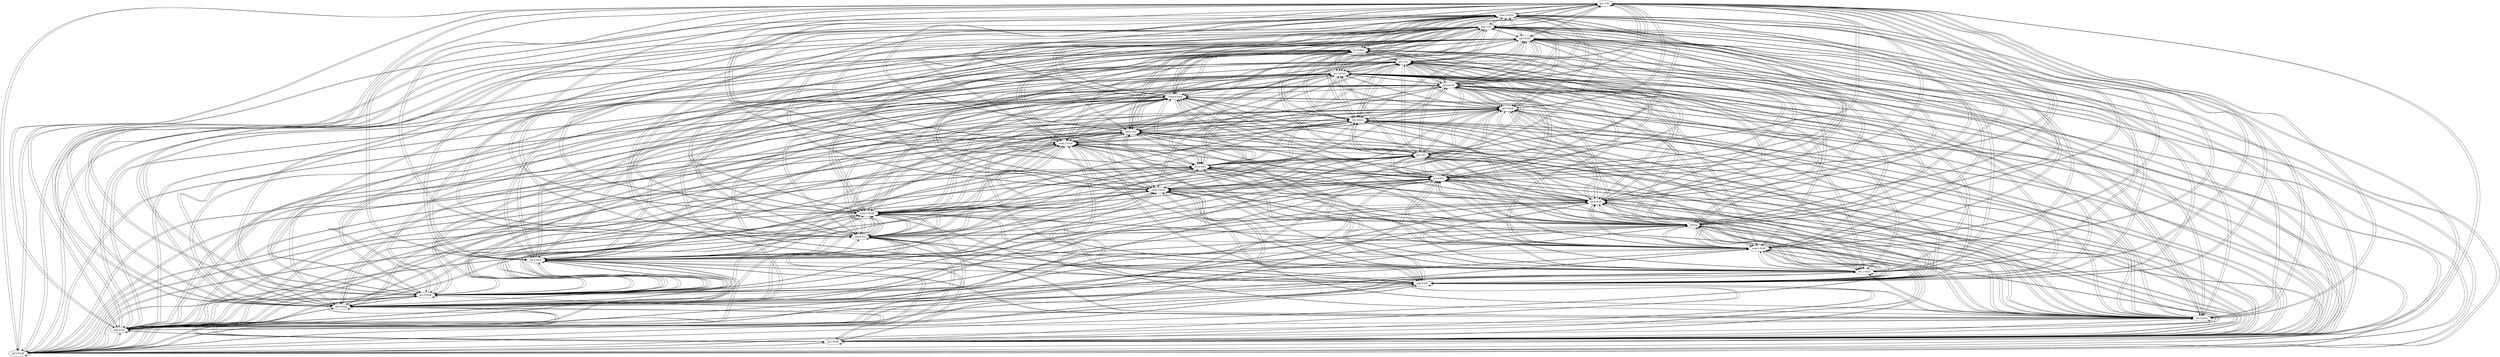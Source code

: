 digraph  {
	"prs.2-fri"	 [cell="prs.2",
		tense=prs,
		weight=1.0];
	"prs.2-fri" -> "prs.2-fri"	 [weight=1.0];
	"cond.4-frirjô"	 [cell="cond.4",
		tense=cond,
		weight=0.97];
	"prs.2-fri" -> "cond.4-frirjô"	 [weight=0.9409];
	"ipf.5-frizjE"	 [cell="ipf.5",
		tense=ipf,
		weight=0.03];
	"prs.2-fri" -> "ipf.5-frizjE"	 [weight=0.0009];
	"ipf.1-frizE"	 [cell="ipf.1",
		tense=ipf,
		weight=0.03];
	"prs.2-fri" -> "ipf.1-frizE"	 [weight=0.0009];
	"sbjv.2-friz"	 [cell="sbjv.2",
		tense=sbjv,
		weight=0.2];
	"prs.2-fri" -> "sbjv.2-friz"	 [weight=0.04];
	"fut.2-frira"	 [cell="fut.2",
		tense=fut,
		weight=0.97];
	"prs.2-fri" -> "fut.2-frira"	 [weight=0.9409];
	"ipf.4-frizjô"	 [cell="ipf.4",
		tense=ipf,
		weight=0.03];
	"prs.2-fri" -> "ipf.4-frizjô"	 [weight=0.0009];
	"prs.5-frizE"	 [cell="prs.5",
		tense=prs,
		weight=0.02];
	"prs.2-fri" -> "prs.5-frizE"	 [weight=0.0004];
	"sbjv.3-friz"	 [cell="sbjv.3",
		tense=sbjv,
		weight=0.2];
	"prs.2-fri" -> "sbjv.3-friz"	 [weight=0.04];
	"fut.1-frirE"	 [cell="fut.1",
		tense=fut,
		weight=0.97];
	"prs.2-fri" -> "fut.1-frirE"	 [weight=0.9409];
	"fut.5-frirE"	 [cell="fut.5",
		tense=fut,
		weight=0.97];
	"prs.2-fri" -> "fut.5-frirE"	 [weight=0.9409];
	"cond.1-frirE"	 [cell="cond.1",
		tense=cond,
		weight=0.97];
	"prs.2-fri" -> "cond.1-frirE"	 [weight=0.9409];
	"sbjv.6-friz"	 [cell="sbjv.6",
		tense=sbjv,
		weight=0.2];
	"prs.2-fri" -> "sbjv.6-friz"	 [weight=0.04];
	"inf-frir"	 [cell=inf,
		tense=inf,
		weight=0.63];
	"prs.2-fri" -> "inf-frir"	 [weight=0.4032];
	"cond.5-frirjE"	 [cell="cond.5",
		tense=cond,
		weight=0.97];
	"prs.2-fri" -> "cond.5-frirjE"	 [weight=0.9409];
	"ipf.6-frizE"	 [cell="ipf.6",
		tense=ipf,
		weight=0.03];
	"prs.2-fri" -> "ipf.6-frizE"	 [weight=0.0009];
	"cond.3-frirE"	 [cell="cond.3",
		tense=cond,
		weight=0.97];
	"prs.2-fri" -> "cond.3-frirE"	 [weight=0.9409];
	"prs.6-friz"	 [cell="prs.6",
		tense=prs,
		weight=0.2];
	"prs.2-fri" -> "prs.6-friz"	 [weight=0.04];
	"fut.4-frirô"	 [cell="fut.4",
		tense=fut,
		weight=0.97];
	"prs.2-fri" -> "fut.4-frirô"	 [weight=0.9409];
	"prs.3-fri"	 [cell="prs.3",
		tense=prs,
		weight=1.0];
	"prs.2-fri" -> "prs.3-fri"	 [weight=1.0];
	"cond.2-frirE"	 [cell="cond.2",
		tense=cond,
		weight=0.97];
	"prs.2-fri" -> "cond.2-frirE"	 [weight=0.9409];
	"sbjv.1-friz"	 [cell="sbjv.1",
		tense=sbjv,
		weight=0.2];
	"prs.2-fri" -> "sbjv.1-friz"	 [weight=0.04];
	"fut.3-frira"	 [cell="fut.3",
		tense=fut,
		weight=0.97];
	"prs.2-fri" -> "fut.3-frira"	 [weight=0.9409];
	"ipf.3-frizE"	 [cell="ipf.3",
		tense=ipf,
		weight=0.03];
	"prs.2-fri" -> "ipf.3-frizE"	 [weight=0.0009];
	"cond.6-frirE"	 [cell="cond.6",
		tense=cond,
		weight=0.97];
	"prs.2-fri" -> "cond.6-frirE"	 [weight=0.9409];
	"pst.pcp-fri"	 [cell="pst.pcp",
		tense="pst.pcp",
		weight=0.81];
	"prs.2-fri" -> "pst.pcp-fri"	 [weight=0.6561];
	"prs.4-frizô"	 [cell="prs.4",
		tense=prs,
		weight=0.03];
	"prs.2-fri" -> "prs.4-frizô"	 [weight=0.0009];
	"prs.1-fri"	 [cell="prs.1",
		tense=prs,
		weight=1.0];
	"prs.2-fri" -> "prs.1-fri"	 [weight=1.0];
	"fut.6-frirô"	 [cell="fut.6",
		tense=fut,
		weight=0.97];
	"prs.2-fri" -> "fut.6-frirô"	 [weight=0.9409];
	"ipf.2-frizE"	 [cell="ipf.2",
		tense=ipf,
		weight=0.03];
	"prs.2-fri" -> "ipf.2-frizE"	 [weight=0.0009];
	"imp.2-fri"	 [cell="imp.2",
		tense=imp,
		weight=1.0];
	"prs.2-fri" -> "imp.2-fri"	 [weight=1.0];
	"cond.4-frirjô" -> "prs.2-fri"	 [weight=1.0];
	"cond.4-frirjô" -> "cond.4-frirjô"	 [weight=0.97];
	"cond.4-frirjô" -> "ipf.5-frizjE"	 [weight=0.0009];
	"cond.4-frirjô" -> "ipf.1-frizE"	 [weight=0.0009];
	"cond.4-frirjô" -> "sbjv.2-friz"	 [weight=0.04];
	"cond.4-frirjô" -> "fut.2-frira"	 [weight=0.97];
	"cond.4-frirjô" -> "ipf.4-frizjô"	 [weight=0.0009];
	"cond.4-frirjô" -> "prs.5-frizE"	 [weight=0.0006];
	"cond.4-frirjô" -> "sbjv.3-friz"	 [weight=0.04];
	"cond.4-frirjô" -> "fut.1-frirE"	 [weight=0.97];
	"cond.4-frirjô" -> "fut.5-frirE"	 [weight=0.97];
	"cond.4-frirjô" -> "cond.1-frirE"	 [weight=0.97];
	"cond.4-frirjô" -> "sbjv.6-friz"	 [weight=0.04];
	"cond.4-frirjô" -> "inf-frir"	 [weight=0.4977];
	"cond.4-frirjô" -> "cond.5-frirjE"	 [weight=0.97];
	"cond.4-frirjô" -> "ipf.6-frizE"	 [weight=0.0009];
	"cond.4-frirjô" -> "cond.3-frirE"	 [weight=0.97];
	"cond.4-frirjô" -> "prs.6-friz"	 [weight=0.04];
	"cond.4-frirjô" -> "fut.4-frirô"	 [weight=0.97];
	"cond.4-frirjô" -> "prs.3-fri"	 [weight=1.0];
	"cond.4-frirjô" -> "cond.2-frirE"	 [weight=0.97];
	"cond.4-frirjô" -> "sbjv.1-friz"	 [weight=0.04];
	"cond.4-frirjô" -> "fut.3-frira"	 [weight=0.97];
	"cond.4-frirjô" -> "ipf.3-frizE"	 [weight=0.0009];
	"cond.4-frirjô" -> "cond.6-frirE"	 [weight=0.97];
	"cond.4-frirjô" -> "pst.pcp-fri"	 [weight=0.567];
	"cond.4-frirjô" -> "prs.4-frizô"	 [weight=0.0009];
	"cond.4-frirjô" -> "prs.1-fri"	 [weight=1.0];
	"cond.4-frirjô" -> "fut.6-frirô"	 [weight=0.97];
	"cond.4-frirjô" -> "ipf.2-frizE"	 [weight=0.0009];
	"cond.4-frirjô" -> "imp.2-fri"	 [weight=1.0];
	"ipf.5-frizjE" -> "prs.2-fri"	 [weight=0.1];
	"ipf.5-frizjE" -> "cond.4-frirjô"	 [weight=0.1649];
	"ipf.5-frizjE" -> "ipf.5-frizjE"	 [weight=0.03];
	"ipf.5-frizjE" -> "ipf.1-frizE"	 [weight=0.0276];
	"ipf.5-frizjE" -> "sbjv.2-friz"	 [weight=0.19];
	"ipf.5-frizjE" -> "fut.2-frira"	 [weight=0.1164];
	"ipf.5-frizjE" -> "ipf.4-frizjô"	 [weight=0.03];
	"ipf.5-frizjE" -> "prs.5-frizE"	 [weight=0.0184];
	"ipf.5-frizjE" -> "sbjv.3-friz"	 [weight=0.19];
	"ipf.5-frizjE" -> "fut.1-frirE"	 [weight=0.1164];
	"ipf.5-frizjE" -> "fut.5-frirE"	 [weight=0.1164];
	"ipf.5-frizjE" -> "cond.1-frirE"	 [weight=0.1164];
	"ipf.5-frizjE" -> "sbjv.6-friz"	 [weight=0.19];
	"ipf.5-frizjE" -> "inf-frir"	 [weight=0.1008];
	"ipf.5-frizjE" -> "cond.5-frirjE"	 [weight=0.1649];
	"ipf.5-frizjE" -> "ipf.6-frizE"	 [weight=0.0276];
	"ipf.5-frizjE" -> "cond.3-frirE"	 [weight=0.1164];
	"ipf.5-frizjE" -> "prs.6-friz"	 [weight=0.19];
	"ipf.5-frizjE" -> "fut.4-frirô"	 [weight=0.1164];
	"ipf.5-frizjE" -> "prs.3-fri"	 [weight=0.1];
	"ipf.5-frizjE" -> "cond.2-frirE"	 [weight=0.1164];
	"ipf.5-frizjE" -> "sbjv.1-friz"	 [weight=0.19];
	"ipf.5-frizjE" -> "fut.3-frira"	 [weight=0.1164];
	"ipf.5-frizjE" -> "ipf.3-frizE"	 [weight=0.0276];
	"ipf.5-frizjE" -> "cond.6-frirE"	 [weight=0.1164];
	"ipf.5-frizjE" -> "pst.pcp-fri"	 [weight=0.1377];
	"ipf.5-frizjE" -> "prs.4-frizô"	 [weight=0.0276];
	"ipf.5-frizjE" -> "prs.1-fri"	 [weight=0.1];
	"ipf.5-frizjE" -> "fut.6-frirô"	 [weight=0.1164];
	"ipf.5-frizjE" -> "ipf.2-frizE"	 [weight=0.0276];
	"ipf.5-frizjE" -> "imp.2-fri"	 [weight=0.1];
	"ipf.1-frizE" -> "prs.2-fri"	 [weight=0.1];
	"ipf.1-frizE" -> "cond.4-frirjô"	 [weight=0.1649];
	"ipf.1-frizE" -> "ipf.5-frizjE"	 [weight=0.03];
	"ipf.1-frizE" -> "ipf.1-frizE"	 [weight=0.03];
	"ipf.1-frizE" -> "sbjv.2-friz"	 [weight=0.2];
	"ipf.1-frizE" -> "fut.2-frira"	 [weight=0.1649];
	"ipf.1-frizE" -> "ipf.4-frizjô"	 [weight=0.03];
	"ipf.1-frizE" -> "prs.5-frizE"	 [weight=0.02];
	"ipf.1-frizE" -> "sbjv.3-friz"	 [weight=0.2];
	"ipf.1-frizE" -> "fut.1-frirE"	 [weight=0.1649];
	"ipf.1-frizE" -> "fut.5-frirE"	 [weight=0.1649];
	"ipf.1-frizE" -> "cond.1-frirE"	 [weight=0.1649];
	"ipf.1-frizE" -> "sbjv.6-friz"	 [weight=0.2];
	"ipf.1-frizE" -> "inf-frir"	 [weight=0.1008];
	"ipf.1-frizE" -> "cond.5-frirjE"	 [weight=0.1649];
	"ipf.1-frizE" -> "ipf.6-frizE"	 [weight=0.03];
	"ipf.1-frizE" -> "cond.3-frirE"	 [weight=0.1649];
	"ipf.1-frizE" -> "prs.6-friz"	 [weight=0.2];
	"ipf.1-frizE" -> "fut.4-frirô"	 [weight=0.1649];
	"ipf.1-frizE" -> "prs.3-fri"	 [weight=0.1];
	"ipf.1-frizE" -> "cond.2-frirE"	 [weight=0.1649];
	"ipf.1-frizE" -> "sbjv.1-friz"	 [weight=0.2];
	"ipf.1-frizE" -> "fut.3-frira"	 [weight=0.1649];
	"ipf.1-frizE" -> "ipf.3-frizE"	 [weight=0.03];
	"ipf.1-frizE" -> "cond.6-frirE"	 [weight=0.1649];
	"ipf.1-frizE" -> "pst.pcp-fri"	 [weight=0.1377];
	"ipf.1-frizE" -> "prs.4-frizô"	 [weight=0.03];
	"ipf.1-frizE" -> "prs.1-fri"	 [weight=0.1];
	"ipf.1-frizE" -> "fut.6-frirô"	 [weight=0.1649];
	"ipf.1-frizE" -> "ipf.2-frizE"	 [weight=0.03];
	"ipf.1-frizE" -> "imp.2-fri"	 [weight=0.1];
	"sbjv.2-friz" -> "prs.2-fri"	 [weight=0.1];
	"sbjv.2-friz" -> "cond.4-frirjô"	 [weight=0.1552];
	"sbjv.2-friz" -> "ipf.5-frizjE"	 [weight=0.03];
	"sbjv.2-friz" -> "ipf.1-frizE"	 [weight=0.03];
	"sbjv.2-friz" -> "sbjv.2-friz"	 [weight=0.2];
	"sbjv.2-friz" -> "fut.2-frira"	 [weight=0.1552];
	"sbjv.2-friz" -> "ipf.4-frizjô"	 [weight=0.03];
	"sbjv.2-friz" -> "prs.5-frizE"	 [weight=0.02];
	"sbjv.2-friz" -> "sbjv.3-friz"	 [weight=0.2];
	"sbjv.2-friz" -> "fut.1-frirE"	 [weight=0.1552];
	"sbjv.2-friz" -> "fut.5-frirE"	 [weight=0.1552];
	"sbjv.2-friz" -> "cond.1-frirE"	 [weight=0.1552];
	"sbjv.2-friz" -> "sbjv.6-friz"	 [weight=0.2];
	"sbjv.2-friz" -> "inf-frir"	 [weight=0.1008];
	"sbjv.2-friz" -> "cond.5-frirjE"	 [weight=0.1552];
	"sbjv.2-friz" -> "ipf.6-frizE"	 [weight=0.03];
	"sbjv.2-friz" -> "cond.3-frirE"	 [weight=0.1552];
	"sbjv.2-friz" -> "prs.6-friz"	 [weight=0.2];
	"sbjv.2-friz" -> "fut.4-frirô"	 [weight=0.1552];
	"sbjv.2-friz" -> "prs.3-fri"	 [weight=0.1];
	"sbjv.2-friz" -> "cond.2-frirE"	 [weight=0.1552];
	"sbjv.2-friz" -> "sbjv.1-friz"	 [weight=0.2];
	"sbjv.2-friz" -> "fut.3-frira"	 [weight=0.1552];
	"sbjv.2-friz" -> "ipf.3-frizE"	 [weight=0.03];
	"sbjv.2-friz" -> "cond.6-frirE"	 [weight=0.1552];
	"sbjv.2-friz" -> "pst.pcp-fri"	 [weight=0.1377];
	"sbjv.2-friz" -> "prs.4-frizô"	 [weight=0.03];
	"sbjv.2-friz" -> "prs.1-fri"	 [weight=0.1];
	"sbjv.2-friz" -> "fut.6-frirô"	 [weight=0.1552];
	"sbjv.2-friz" -> "ipf.2-frizE"	 [weight=0.03];
	"sbjv.2-friz" -> "imp.2-fri"	 [weight=0.1];
	"fut.2-frira" -> "prs.2-fri"	 [weight=1.0];
	"fut.2-frira" -> "cond.4-frirjô"	 [weight=0.97];
	"fut.2-frira" -> "ipf.5-frizjE"	 [weight=0.0009];
	"fut.2-frira" -> "ipf.1-frizE"	 [weight=0.0009];
	"fut.2-frira" -> "sbjv.2-friz"	 [weight=0.04];
	"fut.2-frira" -> "fut.2-frira"	 [weight=0.97];
	"fut.2-frira" -> "ipf.4-frizjô"	 [weight=0.0009];
	"fut.2-frira" -> "prs.5-frizE"	 [weight=0.0006];
	"fut.2-frira" -> "sbjv.3-friz"	 [weight=0.04];
	"fut.2-frira" -> "fut.1-frirE"	 [weight=0.97];
	"fut.2-frira" -> "fut.5-frirE"	 [weight=0.97];
	"fut.2-frira" -> "cond.1-frirE"	 [weight=0.97];
	"fut.2-frira" -> "sbjv.6-friz"	 [weight=0.04];
	"fut.2-frira" -> "inf-frir"	 [weight=0.4977];
	"fut.2-frira" -> "cond.5-frirjE"	 [weight=0.97];
	"fut.2-frira" -> "ipf.6-frizE"	 [weight=0.0009];
	"fut.2-frira" -> "cond.3-frirE"	 [weight=0.97];
	"fut.2-frira" -> "prs.6-friz"	 [weight=0.04];
	"fut.2-frira" -> "fut.4-frirô"	 [weight=0.97];
	"fut.2-frira" -> "prs.3-fri"	 [weight=1.0];
	"fut.2-frira" -> "cond.2-frirE"	 [weight=0.97];
	"fut.2-frira" -> "sbjv.1-friz"	 [weight=0.04];
	"fut.2-frira" -> "fut.3-frira"	 [weight=0.97];
	"fut.2-frira" -> "ipf.3-frizE"	 [weight=0.0009];
	"fut.2-frira" -> "cond.6-frirE"	 [weight=0.97];
	"fut.2-frira" -> "pst.pcp-fri"	 [weight=0.567];
	"fut.2-frira" -> "prs.4-frizô"	 [weight=0.0009];
	"fut.2-frira" -> "prs.1-fri"	 [weight=1.0];
	"fut.2-frira" -> "fut.6-frirô"	 [weight=0.97];
	"fut.2-frira" -> "ipf.2-frizE"	 [weight=0.0009];
	"fut.2-frira" -> "imp.2-fri"	 [weight=1.0];
	"ipf.4-frizjô" -> "prs.2-fri"	 [weight=0.1];
	"ipf.4-frizjô" -> "cond.4-frirjô"	 [weight=0.1649];
	"ipf.4-frizjô" -> "ipf.5-frizjE"	 [weight=0.03];
	"ipf.4-frizjô" -> "ipf.1-frizE"	 [weight=0.0276];
	"ipf.4-frizjô" -> "sbjv.2-friz"	 [weight=0.19];
	"ipf.4-frizjô" -> "fut.2-frira"	 [weight=0.1164];
	"ipf.4-frizjô" -> "ipf.4-frizjô"	 [weight=0.03];
	"ipf.4-frizjô" -> "prs.5-frizE"	 [weight=0.0184];
	"ipf.4-frizjô" -> "sbjv.3-friz"	 [weight=0.19];
	"ipf.4-frizjô" -> "fut.1-frirE"	 [weight=0.1164];
	"ipf.4-frizjô" -> "fut.5-frirE"	 [weight=0.1164];
	"ipf.4-frizjô" -> "cond.1-frirE"	 [weight=0.1164];
	"ipf.4-frizjô" -> "sbjv.6-friz"	 [weight=0.19];
	"ipf.4-frizjô" -> "inf-frir"	 [weight=0.1008];
	"ipf.4-frizjô" -> "cond.5-frirjE"	 [weight=0.1649];
	"ipf.4-frizjô" -> "ipf.6-frizE"	 [weight=0.0276];
	"ipf.4-frizjô" -> "cond.3-frirE"	 [weight=0.1164];
	"ipf.4-frizjô" -> "prs.6-friz"	 [weight=0.19];
	"ipf.4-frizjô" -> "fut.4-frirô"	 [weight=0.1164];
	"ipf.4-frizjô" -> "prs.3-fri"	 [weight=0.1];
	"ipf.4-frizjô" -> "cond.2-frirE"	 [weight=0.1164];
	"ipf.4-frizjô" -> "sbjv.1-friz"	 [weight=0.19];
	"ipf.4-frizjô" -> "fut.3-frira"	 [weight=0.1164];
	"ipf.4-frizjô" -> "ipf.3-frizE"	 [weight=0.0276];
	"ipf.4-frizjô" -> "cond.6-frirE"	 [weight=0.1164];
	"ipf.4-frizjô" -> "pst.pcp-fri"	 [weight=0.1377];
	"ipf.4-frizjô" -> "prs.4-frizô"	 [weight=0.0276];
	"ipf.4-frizjô" -> "prs.1-fri"	 [weight=0.1];
	"ipf.4-frizjô" -> "fut.6-frirô"	 [weight=0.1164];
	"ipf.4-frizjô" -> "ipf.2-frizE"	 [weight=0.0276];
	"ipf.4-frizjô" -> "imp.2-fri"	 [weight=0.1];
	"prs.5-frizE" -> "prs.2-fri"	 [weight=0.1];
	"prs.5-frizE" -> "cond.4-frirjô"	 [weight=0.1552];
	"prs.5-frizE" -> "ipf.5-frizjE"	 [weight=0.03];
	"prs.5-frizE" -> "ipf.1-frizE"	 [weight=0.03];
	"prs.5-frizE" -> "sbjv.2-friz"	 [weight=0.2];
	"prs.5-frizE" -> "fut.2-frira"	 [weight=0.1552];
	"prs.5-frizE" -> "ipf.4-frizjô"	 [weight=0.03];
	"prs.5-frizE" -> "prs.5-frizE"	 [weight=0.02];
	"prs.5-frizE" -> "sbjv.3-friz"	 [weight=0.2];
	"prs.5-frizE" -> "fut.1-frirE"	 [weight=0.1552];
	"prs.5-frizE" -> "fut.5-frirE"	 [weight=0.1552];
	"prs.5-frizE" -> "cond.1-frirE"	 [weight=0.1552];
	"prs.5-frizE" -> "sbjv.6-friz"	 [weight=0.2];
	"prs.5-frizE" -> "inf-frir"	 [weight=0.1008];
	"prs.5-frizE" -> "cond.5-frirjE"	 [weight=0.1552];
	"prs.5-frizE" -> "ipf.6-frizE"	 [weight=0.03];
	"prs.5-frizE" -> "cond.3-frirE"	 [weight=0.1552];
	"prs.5-frizE" -> "prs.6-friz"	 [weight=0.2];
	"prs.5-frizE" -> "fut.4-frirô"	 [weight=0.1552];
	"prs.5-frizE" -> "prs.3-fri"	 [weight=0.1];
	"prs.5-frizE" -> "cond.2-frirE"	 [weight=0.1552];
	"prs.5-frizE" -> "sbjv.1-friz"	 [weight=0.2];
	"prs.5-frizE" -> "fut.3-frira"	 [weight=0.1552];
	"prs.5-frizE" -> "ipf.3-frizE"	 [weight=0.03];
	"prs.5-frizE" -> "cond.6-frirE"	 [weight=0.1552];
	"prs.5-frizE" -> "pst.pcp-fri"	 [weight=0.1863];
	"prs.5-frizE" -> "prs.4-frizô"	 [weight=0.03];
	"prs.5-frizE" -> "prs.1-fri"	 [weight=0.1];
	"prs.5-frizE" -> "fut.6-frirô"	 [weight=0.1552];
	"prs.5-frizE" -> "ipf.2-frizE"	 [weight=0.03];
	"prs.5-frizE" -> "imp.2-fri"	 [weight=0.1];
	"sbjv.3-friz" -> "prs.2-fri"	 [weight=0.1];
	"sbjv.3-friz" -> "cond.4-frirjô"	 [weight=0.1552];
	"sbjv.3-friz" -> "ipf.5-frizjE"	 [weight=0.03];
	"sbjv.3-friz" -> "ipf.1-frizE"	 [weight=0.03];
	"sbjv.3-friz" -> "sbjv.2-friz"	 [weight=0.2];
	"sbjv.3-friz" -> "fut.2-frira"	 [weight=0.1552];
	"sbjv.3-friz" -> "ipf.4-frizjô"	 [weight=0.03];
	"sbjv.3-friz" -> "prs.5-frizE"	 [weight=0.02];
	"sbjv.3-friz" -> "sbjv.3-friz"	 [weight=0.2];
	"sbjv.3-friz" -> "fut.1-frirE"	 [weight=0.1552];
	"sbjv.3-friz" -> "fut.5-frirE"	 [weight=0.1552];
	"sbjv.3-friz" -> "cond.1-frirE"	 [weight=0.1552];
	"sbjv.3-friz" -> "sbjv.6-friz"	 [weight=0.2];
	"sbjv.3-friz" -> "inf-frir"	 [weight=0.1008];
	"sbjv.3-friz" -> "cond.5-frirjE"	 [weight=0.1552];
	"sbjv.3-friz" -> "ipf.6-frizE"	 [weight=0.03];
	"sbjv.3-friz" -> "cond.3-frirE"	 [weight=0.1552];
	"sbjv.3-friz" -> "prs.6-friz"	 [weight=0.2];
	"sbjv.3-friz" -> "fut.4-frirô"	 [weight=0.1552];
	"sbjv.3-friz" -> "prs.3-fri"	 [weight=0.1];
	"sbjv.3-friz" -> "cond.2-frirE"	 [weight=0.1552];
	"sbjv.3-friz" -> "sbjv.1-friz"	 [weight=0.2];
	"sbjv.3-friz" -> "fut.3-frira"	 [weight=0.1552];
	"sbjv.3-friz" -> "ipf.3-frizE"	 [weight=0.03];
	"sbjv.3-friz" -> "cond.6-frirE"	 [weight=0.1552];
	"sbjv.3-friz" -> "pst.pcp-fri"	 [weight=0.1377];
	"sbjv.3-friz" -> "prs.4-frizô"	 [weight=0.03];
	"sbjv.3-friz" -> "prs.1-fri"	 [weight=0.1];
	"sbjv.3-friz" -> "fut.6-frirô"	 [weight=0.1552];
	"sbjv.3-friz" -> "ipf.2-frizE"	 [weight=0.03];
	"sbjv.3-friz" -> "imp.2-fri"	 [weight=0.1];
	"fut.1-frirE" -> "prs.2-fri"	 [weight=1.0];
	"fut.1-frirE" -> "cond.4-frirjô"	 [weight=0.97];
	"fut.1-frirE" -> "ipf.5-frizjE"	 [weight=0.0009];
	"fut.1-frirE" -> "ipf.1-frizE"	 [weight=0.0009];
	"fut.1-frirE" -> "sbjv.2-friz"	 [weight=0.04];
	"fut.1-frirE" -> "fut.2-frira"	 [weight=0.97];
	"fut.1-frirE" -> "ipf.4-frizjô"	 [weight=0.0009];
	"fut.1-frirE" -> "prs.5-frizE"	 [weight=0.0006];
	"fut.1-frirE" -> "sbjv.3-friz"	 [weight=0.04];
	"fut.1-frirE" -> "fut.1-frirE"	 [weight=0.97];
	"fut.1-frirE" -> "fut.5-frirE"	 [weight=0.97];
	"fut.1-frirE" -> "cond.1-frirE"	 [weight=0.97];
	"fut.1-frirE" -> "sbjv.6-friz"	 [weight=0.04];
	"fut.1-frirE" -> "inf-frir"	 [weight=0.4977];
	"fut.1-frirE" -> "cond.5-frirjE"	 [weight=0.97];
	"fut.1-frirE" -> "ipf.6-frizE"	 [weight=0.0009];
	"fut.1-frirE" -> "cond.3-frirE"	 [weight=0.97];
	"fut.1-frirE" -> "prs.6-friz"	 [weight=0.04];
	"fut.1-frirE" -> "fut.4-frirô"	 [weight=0.97];
	"fut.1-frirE" -> "prs.3-fri"	 [weight=1.0];
	"fut.1-frirE" -> "cond.2-frirE"	 [weight=0.97];
	"fut.1-frirE" -> "sbjv.1-friz"	 [weight=0.04];
	"fut.1-frirE" -> "fut.3-frira"	 [weight=0.97];
	"fut.1-frirE" -> "ipf.3-frizE"	 [weight=0.0009];
	"fut.1-frirE" -> "cond.6-frirE"	 [weight=0.97];
	"fut.1-frirE" -> "pst.pcp-fri"	 [weight=0.567];
	"fut.1-frirE" -> "prs.4-frizô"	 [weight=0.0009];
	"fut.1-frirE" -> "prs.1-fri"	 [weight=1.0];
	"fut.1-frirE" -> "fut.6-frirô"	 [weight=0.97];
	"fut.1-frirE" -> "ipf.2-frizE"	 [weight=0.0009];
	"fut.1-frirE" -> "imp.2-fri"	 [weight=1.0];
	"fut.5-frirE" -> "prs.2-fri"	 [weight=1.0];
	"fut.5-frirE" -> "cond.4-frirjô"	 [weight=0.97];
	"fut.5-frirE" -> "ipf.5-frizjE"	 [weight=0.0009];
	"fut.5-frirE" -> "ipf.1-frizE"	 [weight=0.0009];
	"fut.5-frirE" -> "sbjv.2-friz"	 [weight=0.04];
	"fut.5-frirE" -> "fut.2-frira"	 [weight=0.97];
	"fut.5-frirE" -> "ipf.4-frizjô"	 [weight=0.0009];
	"fut.5-frirE" -> "prs.5-frizE"	 [weight=0.0006];
	"fut.5-frirE" -> "sbjv.3-friz"	 [weight=0.04];
	"fut.5-frirE" -> "fut.1-frirE"	 [weight=0.97];
	"fut.5-frirE" -> "fut.5-frirE"	 [weight=0.97];
	"fut.5-frirE" -> "cond.1-frirE"	 [weight=0.97];
	"fut.5-frirE" -> "sbjv.6-friz"	 [weight=0.04];
	"fut.5-frirE" -> "inf-frir"	 [weight=0.4977];
	"fut.5-frirE" -> "cond.5-frirjE"	 [weight=0.97];
	"fut.5-frirE" -> "ipf.6-frizE"	 [weight=0.0009];
	"fut.5-frirE" -> "cond.3-frirE"	 [weight=0.97];
	"fut.5-frirE" -> "prs.6-friz"	 [weight=0.04];
	"fut.5-frirE" -> "fut.4-frirô"	 [weight=0.97];
	"fut.5-frirE" -> "prs.3-fri"	 [weight=1.0];
	"fut.5-frirE" -> "cond.2-frirE"	 [weight=0.97];
	"fut.5-frirE" -> "sbjv.1-friz"	 [weight=0.04];
	"fut.5-frirE" -> "fut.3-frira"	 [weight=0.97];
	"fut.5-frirE" -> "ipf.3-frizE"	 [weight=0.0009];
	"fut.5-frirE" -> "cond.6-frirE"	 [weight=0.97];
	"fut.5-frirE" -> "pst.pcp-fri"	 [weight=0.567];
	"fut.5-frirE" -> "prs.4-frizô"	 [weight=0.0009];
	"fut.5-frirE" -> "prs.1-fri"	 [weight=1.0];
	"fut.5-frirE" -> "fut.6-frirô"	 [weight=0.97];
	"fut.5-frirE" -> "ipf.2-frizE"	 [weight=0.0009];
	"fut.5-frirE" -> "imp.2-fri"	 [weight=1.0];
	"cond.1-frirE" -> "prs.2-fri"	 [weight=1.0];
	"cond.1-frirE" -> "cond.4-frirjô"	 [weight=0.97];
	"cond.1-frirE" -> "ipf.5-frizjE"	 [weight=0.0009];
	"cond.1-frirE" -> "ipf.1-frizE"	 [weight=0.0009];
	"cond.1-frirE" -> "sbjv.2-friz"	 [weight=0.04];
	"cond.1-frirE" -> "fut.2-frira"	 [weight=0.97];
	"cond.1-frirE" -> "ipf.4-frizjô"	 [weight=0.0009];
	"cond.1-frirE" -> "prs.5-frizE"	 [weight=0.0006];
	"cond.1-frirE" -> "sbjv.3-friz"	 [weight=0.04];
	"cond.1-frirE" -> "fut.1-frirE"	 [weight=0.97];
	"cond.1-frirE" -> "fut.5-frirE"	 [weight=0.97];
	"cond.1-frirE" -> "cond.1-frirE"	 [weight=0.97];
	"cond.1-frirE" -> "sbjv.6-friz"	 [weight=0.04];
	"cond.1-frirE" -> "inf-frir"	 [weight=0.4977];
	"cond.1-frirE" -> "cond.5-frirjE"	 [weight=0.97];
	"cond.1-frirE" -> "ipf.6-frizE"	 [weight=0.0009];
	"cond.1-frirE" -> "cond.3-frirE"	 [weight=0.97];
	"cond.1-frirE" -> "prs.6-friz"	 [weight=0.04];
	"cond.1-frirE" -> "fut.4-frirô"	 [weight=0.97];
	"cond.1-frirE" -> "prs.3-fri"	 [weight=1.0];
	"cond.1-frirE" -> "cond.2-frirE"	 [weight=0.97];
	"cond.1-frirE" -> "sbjv.1-friz"	 [weight=0.04];
	"cond.1-frirE" -> "fut.3-frira"	 [weight=0.97];
	"cond.1-frirE" -> "ipf.3-frizE"	 [weight=0.0009];
	"cond.1-frirE" -> "cond.6-frirE"	 [weight=0.97];
	"cond.1-frirE" -> "pst.pcp-fri"	 [weight=0.567];
	"cond.1-frirE" -> "prs.4-frizô"	 [weight=0.0009];
	"cond.1-frirE" -> "prs.1-fri"	 [weight=1.0];
	"cond.1-frirE" -> "fut.6-frirô"	 [weight=0.97];
	"cond.1-frirE" -> "ipf.2-frizE"	 [weight=0.0009];
	"cond.1-frirE" -> "imp.2-fri"	 [weight=1.0];
	"sbjv.6-friz" -> "prs.2-fri"	 [weight=0.1];
	"sbjv.6-friz" -> "cond.4-frirjô"	 [weight=0.1552];
	"sbjv.6-friz" -> "ipf.5-frizjE"	 [weight=0.03];
	"sbjv.6-friz" -> "ipf.1-frizE"	 [weight=0.03];
	"sbjv.6-friz" -> "sbjv.2-friz"	 [weight=0.2];
	"sbjv.6-friz" -> "fut.2-frira"	 [weight=0.1552];
	"sbjv.6-friz" -> "ipf.4-frizjô"	 [weight=0.03];
	"sbjv.6-friz" -> "prs.5-frizE"	 [weight=0.02];
	"sbjv.6-friz" -> "sbjv.3-friz"	 [weight=0.2];
	"sbjv.6-friz" -> "fut.1-frirE"	 [weight=0.1552];
	"sbjv.6-friz" -> "fut.5-frirE"	 [weight=0.1552];
	"sbjv.6-friz" -> "cond.1-frirE"	 [weight=0.1552];
	"sbjv.6-friz" -> "sbjv.6-friz"	 [weight=0.2];
	"sbjv.6-friz" -> "inf-frir"	 [weight=0.1008];
	"sbjv.6-friz" -> "cond.5-frirjE"	 [weight=0.1552];
	"sbjv.6-friz" -> "ipf.6-frizE"	 [weight=0.03];
	"sbjv.6-friz" -> "cond.3-frirE"	 [weight=0.1552];
	"sbjv.6-friz" -> "prs.6-friz"	 [weight=0.2];
	"sbjv.6-friz" -> "fut.4-frirô"	 [weight=0.1552];
	"sbjv.6-friz" -> "prs.3-fri"	 [weight=0.1];
	"sbjv.6-friz" -> "cond.2-frirE"	 [weight=0.1552];
	"sbjv.6-friz" -> "sbjv.1-friz"	 [weight=0.2];
	"sbjv.6-friz" -> "fut.3-frira"	 [weight=0.1552];
	"sbjv.6-friz" -> "ipf.3-frizE"	 [weight=0.03];
	"sbjv.6-friz" -> "cond.6-frirE"	 [weight=0.1552];
	"sbjv.6-friz" -> "pst.pcp-fri"	 [weight=0.1377];
	"sbjv.6-friz" -> "prs.4-frizô"	 [weight=0.03];
	"sbjv.6-friz" -> "prs.1-fri"	 [weight=0.1];
	"sbjv.6-friz" -> "fut.6-frirô"	 [weight=0.1552];
	"sbjv.6-friz" -> "ipf.2-frizE"	 [weight=0.03];
	"sbjv.6-friz" -> "imp.2-fri"	 [weight=0.1];
	"inf-frir" -> "prs.2-fri"	 [weight=1.0];
	"inf-frir" -> "cond.4-frirjô"	 [weight=0.97];
	"inf-frir" -> "ipf.5-frizjE"	 [weight=0.0105];
	"inf-frir" -> "ipf.1-frizE"	 [weight=0.018];
	"inf-frir" -> "sbjv.2-friz"	 [weight=0.086];
	"inf-frir" -> "fut.2-frira"	 [weight=0.97];
	"inf-frir" -> "ipf.4-frizjô"	 [weight=0.0105];
	"inf-frir" -> "prs.5-frizE"	 [weight=0.0116];
	"inf-frir" -> "sbjv.3-friz"	 [weight=0.086];
	"inf-frir" -> "fut.1-frirE"	 [weight=0.97];
	"inf-frir" -> "fut.5-frirE"	 [weight=0.97];
	"inf-frir" -> "cond.1-frirE"	 [weight=0.97];
	"inf-frir" -> "sbjv.6-friz"	 [weight=0.086];
	"inf-frir" -> "inf-frir"	 [weight=0.63];
	"inf-frir" -> "cond.5-frirjE"	 [weight=0.97];
	"inf-frir" -> "ipf.6-frizE"	 [weight=0.018];
	"inf-frir" -> "cond.3-frirE"	 [weight=0.97];
	"inf-frir" -> "prs.6-friz"	 [weight=0.086];
	"inf-frir" -> "fut.4-frirô"	 [weight=0.97];
	"inf-frir" -> "prs.3-fri"	 [weight=1.0];
	"inf-frir" -> "cond.2-frirE"	 [weight=0.97];
	"inf-frir" -> "sbjv.1-friz"	 [weight=0.086];
	"inf-frir" -> "fut.3-frira"	 [weight=0.97];
	"inf-frir" -> "ipf.3-frizE"	 [weight=0.018];
	"inf-frir" -> "cond.6-frirE"	 [weight=0.97];
	"inf-frir" -> "pst.pcp-fri"	 [weight=0.7128];
	"inf-frir" -> "prs.4-frizô"	 [weight=0.0174];
	"inf-frir" -> "prs.1-fri"	 [weight=1.0];
	"inf-frir" -> "fut.6-frirô"	 [weight=0.97];
	"inf-frir" -> "ipf.2-frizE"	 [weight=0.018];
	"inf-frir" -> "imp.2-fri"	 [weight=1.0];
	"cond.5-frirjE" -> "prs.2-fri"	 [weight=1.0];
	"cond.5-frirjE" -> "cond.4-frirjô"	 [weight=0.97];
	"cond.5-frirjE" -> "ipf.5-frizjE"	 [weight=0.0009];
	"cond.5-frirjE" -> "ipf.1-frizE"	 [weight=0.0009];
	"cond.5-frirjE" -> "sbjv.2-friz"	 [weight=0.04];
	"cond.5-frirjE" -> "fut.2-frira"	 [weight=0.97];
	"cond.5-frirjE" -> "ipf.4-frizjô"	 [weight=0.0009];
	"cond.5-frirjE" -> "prs.5-frizE"	 [weight=0.0006];
	"cond.5-frirjE" -> "sbjv.3-friz"	 [weight=0.04];
	"cond.5-frirjE" -> "fut.1-frirE"	 [weight=0.97];
	"cond.5-frirjE" -> "fut.5-frirE"	 [weight=0.97];
	"cond.5-frirjE" -> "cond.1-frirE"	 [weight=0.97];
	"cond.5-frirjE" -> "sbjv.6-friz"	 [weight=0.04];
	"cond.5-frirjE" -> "inf-frir"	 [weight=0.4977];
	"cond.5-frirjE" -> "cond.5-frirjE"	 [weight=0.97];
	"cond.5-frirjE" -> "ipf.6-frizE"	 [weight=0.0009];
	"cond.5-frirjE" -> "cond.3-frirE"	 [weight=0.97];
	"cond.5-frirjE" -> "prs.6-friz"	 [weight=0.04];
	"cond.5-frirjE" -> "fut.4-frirô"	 [weight=0.97];
	"cond.5-frirjE" -> "prs.3-fri"	 [weight=1.0];
	"cond.5-frirjE" -> "cond.2-frirE"	 [weight=0.97];
	"cond.5-frirjE" -> "sbjv.1-friz"	 [weight=0.04];
	"cond.5-frirjE" -> "fut.3-frira"	 [weight=0.97];
	"cond.5-frirjE" -> "ipf.3-frizE"	 [weight=0.0009];
	"cond.5-frirjE" -> "cond.6-frirE"	 [weight=0.97];
	"cond.5-frirjE" -> "pst.pcp-fri"	 [weight=0.567];
	"cond.5-frirjE" -> "prs.4-frizô"	 [weight=0.0009];
	"cond.5-frirjE" -> "prs.1-fri"	 [weight=1.0];
	"cond.5-frirjE" -> "fut.6-frirô"	 [weight=0.97];
	"cond.5-frirjE" -> "ipf.2-frizE"	 [weight=0.0009];
	"cond.5-frirjE" -> "imp.2-fri"	 [weight=1.0];
	"ipf.6-frizE" -> "prs.2-fri"	 [weight=0.1];
	"ipf.6-frizE" -> "cond.4-frirjô"	 [weight=0.1649];
	"ipf.6-frizE" -> "ipf.5-frizjE"	 [weight=0.03];
	"ipf.6-frizE" -> "ipf.1-frizE"	 [weight=0.03];
	"ipf.6-frizE" -> "sbjv.2-friz"	 [weight=0.2];
	"ipf.6-frizE" -> "fut.2-frira"	 [weight=0.1649];
	"ipf.6-frizE" -> "ipf.4-frizjô"	 [weight=0.03];
	"ipf.6-frizE" -> "prs.5-frizE"	 [weight=0.02];
	"ipf.6-frizE" -> "sbjv.3-friz"	 [weight=0.2];
	"ipf.6-frizE" -> "fut.1-frirE"	 [weight=0.1649];
	"ipf.6-frizE" -> "fut.5-frirE"	 [weight=0.1649];
	"ipf.6-frizE" -> "cond.1-frirE"	 [weight=0.1649];
	"ipf.6-frizE" -> "sbjv.6-friz"	 [weight=0.2];
	"ipf.6-frizE" -> "inf-frir"	 [weight=0.1008];
	"ipf.6-frizE" -> "cond.5-frirjE"	 [weight=0.1649];
	"ipf.6-frizE" -> "ipf.6-frizE"	 [weight=0.03];
	"ipf.6-frizE" -> "cond.3-frirE"	 [weight=0.1649];
	"ipf.6-frizE" -> "prs.6-friz"	 [weight=0.2];
	"ipf.6-frizE" -> "fut.4-frirô"	 [weight=0.1649];
	"ipf.6-frizE" -> "prs.3-fri"	 [weight=0.1];
	"ipf.6-frizE" -> "cond.2-frirE"	 [weight=0.1649];
	"ipf.6-frizE" -> "sbjv.1-friz"	 [weight=0.2];
	"ipf.6-frizE" -> "fut.3-frira"	 [weight=0.1649];
	"ipf.6-frizE" -> "ipf.3-frizE"	 [weight=0.03];
	"ipf.6-frizE" -> "cond.6-frirE"	 [weight=0.1649];
	"ipf.6-frizE" -> "pst.pcp-fri"	 [weight=0.1377];
	"ipf.6-frizE" -> "prs.4-frizô"	 [weight=0.03];
	"ipf.6-frizE" -> "prs.1-fri"	 [weight=0.1];
	"ipf.6-frizE" -> "fut.6-frirô"	 [weight=0.1649];
	"ipf.6-frizE" -> "ipf.2-frizE"	 [weight=0.03];
	"ipf.6-frizE" -> "imp.2-fri"	 [weight=0.1];
	"cond.3-frirE" -> "prs.2-fri"	 [weight=1.0];
	"cond.3-frirE" -> "cond.4-frirjô"	 [weight=0.97];
	"cond.3-frirE" -> "ipf.5-frizjE"	 [weight=0.0009];
	"cond.3-frirE" -> "ipf.1-frizE"	 [weight=0.0009];
	"cond.3-frirE" -> "sbjv.2-friz"	 [weight=0.04];
	"cond.3-frirE" -> "fut.2-frira"	 [weight=0.97];
	"cond.3-frirE" -> "ipf.4-frizjô"	 [weight=0.0009];
	"cond.3-frirE" -> "prs.5-frizE"	 [weight=0.0006];
	"cond.3-frirE" -> "sbjv.3-friz"	 [weight=0.04];
	"cond.3-frirE" -> "fut.1-frirE"	 [weight=0.97];
	"cond.3-frirE" -> "fut.5-frirE"	 [weight=0.97];
	"cond.3-frirE" -> "cond.1-frirE"	 [weight=0.97];
	"cond.3-frirE" -> "sbjv.6-friz"	 [weight=0.04];
	"cond.3-frirE" -> "inf-frir"	 [weight=0.4977];
	"cond.3-frirE" -> "cond.5-frirjE"	 [weight=0.97];
	"cond.3-frirE" -> "ipf.6-frizE"	 [weight=0.0009];
	"cond.3-frirE" -> "cond.3-frirE"	 [weight=0.97];
	"cond.3-frirE" -> "prs.6-friz"	 [weight=0.04];
	"cond.3-frirE" -> "fut.4-frirô"	 [weight=0.97];
	"cond.3-frirE" -> "prs.3-fri"	 [weight=1.0];
	"cond.3-frirE" -> "cond.2-frirE"	 [weight=0.97];
	"cond.3-frirE" -> "sbjv.1-friz"	 [weight=0.04];
	"cond.3-frirE" -> "fut.3-frira"	 [weight=0.97];
	"cond.3-frirE" -> "ipf.3-frizE"	 [weight=0.0009];
	"cond.3-frirE" -> "cond.6-frirE"	 [weight=0.97];
	"cond.3-frirE" -> "pst.pcp-fri"	 [weight=0.567];
	"cond.3-frirE" -> "prs.4-frizô"	 [weight=0.0009];
	"cond.3-frirE" -> "prs.1-fri"	 [weight=1.0];
	"cond.3-frirE" -> "fut.6-frirô"	 [weight=0.97];
	"cond.3-frirE" -> "ipf.2-frizE"	 [weight=0.0009];
	"cond.3-frirE" -> "imp.2-fri"	 [weight=1.0];
	"prs.6-friz" -> "prs.2-fri"	 [weight=0.1];
	"prs.6-friz" -> "cond.4-frirjô"	 [weight=0.1552];
	"prs.6-friz" -> "ipf.5-frizjE"	 [weight=0.03];
	"prs.6-friz" -> "ipf.1-frizE"	 [weight=0.03];
	"prs.6-friz" -> "sbjv.2-friz"	 [weight=0.2];
	"prs.6-friz" -> "fut.2-frira"	 [weight=0.1552];
	"prs.6-friz" -> "ipf.4-frizjô"	 [weight=0.03];
	"prs.6-friz" -> "prs.5-frizE"	 [weight=0.02];
	"prs.6-friz" -> "sbjv.3-friz"	 [weight=0.2];
	"prs.6-friz" -> "fut.1-frirE"	 [weight=0.1552];
	"prs.6-friz" -> "fut.5-frirE"	 [weight=0.1552];
	"prs.6-friz" -> "cond.1-frirE"	 [weight=0.1552];
	"prs.6-friz" -> "sbjv.6-friz"	 [weight=0.2];
	"prs.6-friz" -> "inf-frir"	 [weight=0.1008];
	"prs.6-friz" -> "cond.5-frirjE"	 [weight=0.1552];
	"prs.6-friz" -> "ipf.6-frizE"	 [weight=0.03];
	"prs.6-friz" -> "cond.3-frirE"	 [weight=0.1552];
	"prs.6-friz" -> "prs.6-friz"	 [weight=0.2];
	"prs.6-friz" -> "fut.4-frirô"	 [weight=0.1552];
	"prs.6-friz" -> "prs.3-fri"	 [weight=0.1];
	"prs.6-friz" -> "cond.2-frirE"	 [weight=0.1552];
	"prs.6-friz" -> "sbjv.1-friz"	 [weight=0.2];
	"prs.6-friz" -> "fut.3-frira"	 [weight=0.1552];
	"prs.6-friz" -> "ipf.3-frizE"	 [weight=0.03];
	"prs.6-friz" -> "cond.6-frirE"	 [weight=0.1552];
	"prs.6-friz" -> "pst.pcp-fri"	 [weight=0.1377];
	"prs.6-friz" -> "prs.4-frizô"	 [weight=0.03];
	"prs.6-friz" -> "prs.1-fri"	 [weight=0.1];
	"prs.6-friz" -> "fut.6-frirô"	 [weight=0.1552];
	"prs.6-friz" -> "ipf.2-frizE"	 [weight=0.03];
	"prs.6-friz" -> "imp.2-fri"	 [weight=0.1];
	"fut.4-frirô" -> "prs.2-fri"	 [weight=1.0];
	"fut.4-frirô" -> "cond.4-frirjô"	 [weight=0.97];
	"fut.4-frirô" -> "ipf.5-frizjE"	 [weight=0.0009];
	"fut.4-frirô" -> "ipf.1-frizE"	 [weight=0.0009];
	"fut.4-frirô" -> "sbjv.2-friz"	 [weight=0.04];
	"fut.4-frirô" -> "fut.2-frira"	 [weight=0.97];
	"fut.4-frirô" -> "ipf.4-frizjô"	 [weight=0.0009];
	"fut.4-frirô" -> "prs.5-frizE"	 [weight=0.0006];
	"fut.4-frirô" -> "sbjv.3-friz"	 [weight=0.04];
	"fut.4-frirô" -> "fut.1-frirE"	 [weight=0.97];
	"fut.4-frirô" -> "fut.5-frirE"	 [weight=0.97];
	"fut.4-frirô" -> "cond.1-frirE"	 [weight=0.97];
	"fut.4-frirô" -> "sbjv.6-friz"	 [weight=0.04];
	"fut.4-frirô" -> "inf-frir"	 [weight=0.4977];
	"fut.4-frirô" -> "cond.5-frirjE"	 [weight=0.97];
	"fut.4-frirô" -> "ipf.6-frizE"	 [weight=0.0009];
	"fut.4-frirô" -> "cond.3-frirE"	 [weight=0.97];
	"fut.4-frirô" -> "prs.6-friz"	 [weight=0.04];
	"fut.4-frirô" -> "fut.4-frirô"	 [weight=0.97];
	"fut.4-frirô" -> "prs.3-fri"	 [weight=1.0];
	"fut.4-frirô" -> "cond.2-frirE"	 [weight=0.97];
	"fut.4-frirô" -> "sbjv.1-friz"	 [weight=0.04];
	"fut.4-frirô" -> "fut.3-frira"	 [weight=0.97];
	"fut.4-frirô" -> "ipf.3-frizE"	 [weight=0.0009];
	"fut.4-frirô" -> "cond.6-frirE"	 [weight=0.97];
	"fut.4-frirô" -> "pst.pcp-fri"	 [weight=0.567];
	"fut.4-frirô" -> "prs.4-frizô"	 [weight=0.0009];
	"fut.4-frirô" -> "prs.1-fri"	 [weight=1.0];
	"fut.4-frirô" -> "fut.6-frirô"	 [weight=0.97];
	"fut.4-frirô" -> "ipf.2-frizE"	 [weight=0.0009];
	"fut.4-frirô" -> "imp.2-fri"	 [weight=1.0];
	"prs.3-fri" -> "prs.2-fri"	 [weight=1.0];
	"prs.3-fri" -> "cond.4-frirjô"	 [weight=0.9409];
	"prs.3-fri" -> "ipf.5-frizjE"	 [weight=0.0009];
	"prs.3-fri" -> "ipf.1-frizE"	 [weight=0.0009];
	"prs.3-fri" -> "sbjv.2-friz"	 [weight=0.04];
	"prs.3-fri" -> "fut.2-frira"	 [weight=0.9409];
	"prs.3-fri" -> "ipf.4-frizjô"	 [weight=0.0009];
	"prs.3-fri" -> "prs.5-frizE"	 [weight=0.0004];
	"prs.3-fri" -> "sbjv.3-friz"	 [weight=0.04];
	"prs.3-fri" -> "fut.1-frirE"	 [weight=0.9409];
	"prs.3-fri" -> "fut.5-frirE"	 [weight=0.9409];
	"prs.3-fri" -> "cond.1-frirE"	 [weight=0.9409];
	"prs.3-fri" -> "sbjv.6-friz"	 [weight=0.04];
	"prs.3-fri" -> "inf-frir"	 [weight=0.4032];
	"prs.3-fri" -> "cond.5-frirjE"	 [weight=0.9409];
	"prs.3-fri" -> "ipf.6-frizE"	 [weight=0.0009];
	"prs.3-fri" -> "cond.3-frirE"	 [weight=0.9409];
	"prs.3-fri" -> "prs.6-friz"	 [weight=0.04];
	"prs.3-fri" -> "fut.4-frirô"	 [weight=0.9409];
	"prs.3-fri" -> "prs.3-fri"	 [weight=1.0];
	"prs.3-fri" -> "cond.2-frirE"	 [weight=0.9409];
	"prs.3-fri" -> "sbjv.1-friz"	 [weight=0.04];
	"prs.3-fri" -> "fut.3-frira"	 [weight=0.9409];
	"prs.3-fri" -> "ipf.3-frizE"	 [weight=0.0009];
	"prs.3-fri" -> "cond.6-frirE"	 [weight=0.9409];
	"prs.3-fri" -> "pst.pcp-fri"	 [weight=0.6561];
	"prs.3-fri" -> "prs.4-frizô"	 [weight=0.0009];
	"prs.3-fri" -> "prs.1-fri"	 [weight=1.0];
	"prs.3-fri" -> "fut.6-frirô"	 [weight=0.9409];
	"prs.3-fri" -> "ipf.2-frizE"	 [weight=0.0009];
	"prs.3-fri" -> "imp.2-fri"	 [weight=1.0];
	"cond.2-frirE" -> "prs.2-fri"	 [weight=1.0];
	"cond.2-frirE" -> "cond.4-frirjô"	 [weight=0.97];
	"cond.2-frirE" -> "ipf.5-frizjE"	 [weight=0.0009];
	"cond.2-frirE" -> "ipf.1-frizE"	 [weight=0.0009];
	"cond.2-frirE" -> "sbjv.2-friz"	 [weight=0.04];
	"cond.2-frirE" -> "fut.2-frira"	 [weight=0.97];
	"cond.2-frirE" -> "ipf.4-frizjô"	 [weight=0.0009];
	"cond.2-frirE" -> "prs.5-frizE"	 [weight=0.0006];
	"cond.2-frirE" -> "sbjv.3-friz"	 [weight=0.04];
	"cond.2-frirE" -> "fut.1-frirE"	 [weight=0.97];
	"cond.2-frirE" -> "fut.5-frirE"	 [weight=0.97];
	"cond.2-frirE" -> "cond.1-frirE"	 [weight=0.97];
	"cond.2-frirE" -> "sbjv.6-friz"	 [weight=0.04];
	"cond.2-frirE" -> "inf-frir"	 [weight=0.4977];
	"cond.2-frirE" -> "cond.5-frirjE"	 [weight=0.97];
	"cond.2-frirE" -> "ipf.6-frizE"	 [weight=0.0009];
	"cond.2-frirE" -> "cond.3-frirE"	 [weight=0.97];
	"cond.2-frirE" -> "prs.6-friz"	 [weight=0.04];
	"cond.2-frirE" -> "fut.4-frirô"	 [weight=0.97];
	"cond.2-frirE" -> "prs.3-fri"	 [weight=1.0];
	"cond.2-frirE" -> "cond.2-frirE"	 [weight=0.97];
	"cond.2-frirE" -> "sbjv.1-friz"	 [weight=0.04];
	"cond.2-frirE" -> "fut.3-frira"	 [weight=0.97];
	"cond.2-frirE" -> "ipf.3-frizE"	 [weight=0.0009];
	"cond.2-frirE" -> "cond.6-frirE"	 [weight=0.97];
	"cond.2-frirE" -> "pst.pcp-fri"	 [weight=0.567];
	"cond.2-frirE" -> "prs.4-frizô"	 [weight=0.0009];
	"cond.2-frirE" -> "prs.1-fri"	 [weight=1.0];
	"cond.2-frirE" -> "fut.6-frirô"	 [weight=0.97];
	"cond.2-frirE" -> "ipf.2-frizE"	 [weight=0.0009];
	"cond.2-frirE" -> "imp.2-fri"	 [weight=1.0];
	"sbjv.1-friz" -> "prs.2-fri"	 [weight=0.1];
	"sbjv.1-friz" -> "cond.4-frirjô"	 [weight=0.1552];
	"sbjv.1-friz" -> "ipf.5-frizjE"	 [weight=0.03];
	"sbjv.1-friz" -> "ipf.1-frizE"	 [weight=0.03];
	"sbjv.1-friz" -> "sbjv.2-friz"	 [weight=0.2];
	"sbjv.1-friz" -> "fut.2-frira"	 [weight=0.1552];
	"sbjv.1-friz" -> "ipf.4-frizjô"	 [weight=0.03];
	"sbjv.1-friz" -> "prs.5-frizE"	 [weight=0.02];
	"sbjv.1-friz" -> "sbjv.3-friz"	 [weight=0.2];
	"sbjv.1-friz" -> "fut.1-frirE"	 [weight=0.1552];
	"sbjv.1-friz" -> "fut.5-frirE"	 [weight=0.1552];
	"sbjv.1-friz" -> "cond.1-frirE"	 [weight=0.1552];
	"sbjv.1-friz" -> "sbjv.6-friz"	 [weight=0.2];
	"sbjv.1-friz" -> "inf-frir"	 [weight=0.1008];
	"sbjv.1-friz" -> "cond.5-frirjE"	 [weight=0.1552];
	"sbjv.1-friz" -> "ipf.6-frizE"	 [weight=0.03];
	"sbjv.1-friz" -> "cond.3-frirE"	 [weight=0.1552];
	"sbjv.1-friz" -> "prs.6-friz"	 [weight=0.2];
	"sbjv.1-friz" -> "fut.4-frirô"	 [weight=0.1552];
	"sbjv.1-friz" -> "prs.3-fri"	 [weight=0.1];
	"sbjv.1-friz" -> "cond.2-frirE"	 [weight=0.1552];
	"sbjv.1-friz" -> "sbjv.1-friz"	 [weight=0.2];
	"sbjv.1-friz" -> "fut.3-frira"	 [weight=0.1552];
	"sbjv.1-friz" -> "ipf.3-frizE"	 [weight=0.03];
	"sbjv.1-friz" -> "cond.6-frirE"	 [weight=0.1552];
	"sbjv.1-friz" -> "pst.pcp-fri"	 [weight=0.1377];
	"sbjv.1-friz" -> "prs.4-frizô"	 [weight=0.03];
	"sbjv.1-friz" -> "prs.1-fri"	 [weight=0.1];
	"sbjv.1-friz" -> "fut.6-frirô"	 [weight=0.1552];
	"sbjv.1-friz" -> "ipf.2-frizE"	 [weight=0.03];
	"sbjv.1-friz" -> "imp.2-fri"	 [weight=0.1];
	"fut.3-frira" -> "prs.2-fri"	 [weight=1.0];
	"fut.3-frira" -> "cond.4-frirjô"	 [weight=0.97];
	"fut.3-frira" -> "ipf.5-frizjE"	 [weight=0.0009];
	"fut.3-frira" -> "ipf.1-frizE"	 [weight=0.0009];
	"fut.3-frira" -> "sbjv.2-friz"	 [weight=0.04];
	"fut.3-frira" -> "fut.2-frira"	 [weight=0.97];
	"fut.3-frira" -> "ipf.4-frizjô"	 [weight=0.0009];
	"fut.3-frira" -> "prs.5-frizE"	 [weight=0.0006];
	"fut.3-frira" -> "sbjv.3-friz"	 [weight=0.04];
	"fut.3-frira" -> "fut.1-frirE"	 [weight=0.97];
	"fut.3-frira" -> "fut.5-frirE"	 [weight=0.97];
	"fut.3-frira" -> "cond.1-frirE"	 [weight=0.97];
	"fut.3-frira" -> "sbjv.6-friz"	 [weight=0.04];
	"fut.3-frira" -> "inf-frir"	 [weight=0.4977];
	"fut.3-frira" -> "cond.5-frirjE"	 [weight=0.97];
	"fut.3-frira" -> "ipf.6-frizE"	 [weight=0.0009];
	"fut.3-frira" -> "cond.3-frirE"	 [weight=0.97];
	"fut.3-frira" -> "prs.6-friz"	 [weight=0.04];
	"fut.3-frira" -> "fut.4-frirô"	 [weight=0.97];
	"fut.3-frira" -> "prs.3-fri"	 [weight=1.0];
	"fut.3-frira" -> "cond.2-frirE"	 [weight=0.97];
	"fut.3-frira" -> "sbjv.1-friz"	 [weight=0.04];
	"fut.3-frira" -> "fut.3-frira"	 [weight=0.97];
	"fut.3-frira" -> "ipf.3-frizE"	 [weight=0.0009];
	"fut.3-frira" -> "cond.6-frirE"	 [weight=0.97];
	"fut.3-frira" -> "pst.pcp-fri"	 [weight=0.567];
	"fut.3-frira" -> "prs.4-frizô"	 [weight=0.0009];
	"fut.3-frira" -> "prs.1-fri"	 [weight=1.0];
	"fut.3-frira" -> "fut.6-frirô"	 [weight=0.97];
	"fut.3-frira" -> "ipf.2-frizE"	 [weight=0.0009];
	"fut.3-frira" -> "imp.2-fri"	 [weight=1.0];
	"ipf.3-frizE" -> "prs.2-fri"	 [weight=0.1];
	"ipf.3-frizE" -> "cond.4-frirjô"	 [weight=0.1649];
	"ipf.3-frizE" -> "ipf.5-frizjE"	 [weight=0.03];
	"ipf.3-frizE" -> "ipf.1-frizE"	 [weight=0.03];
	"ipf.3-frizE" -> "sbjv.2-friz"	 [weight=0.2];
	"ipf.3-frizE" -> "fut.2-frira"	 [weight=0.1649];
	"ipf.3-frizE" -> "ipf.4-frizjô"	 [weight=0.03];
	"ipf.3-frizE" -> "prs.5-frizE"	 [weight=0.02];
	"ipf.3-frizE" -> "sbjv.3-friz"	 [weight=0.2];
	"ipf.3-frizE" -> "fut.1-frirE"	 [weight=0.1649];
	"ipf.3-frizE" -> "fut.5-frirE"	 [weight=0.1649];
	"ipf.3-frizE" -> "cond.1-frirE"	 [weight=0.1649];
	"ipf.3-frizE" -> "sbjv.6-friz"	 [weight=0.2];
	"ipf.3-frizE" -> "inf-frir"	 [weight=0.1008];
	"ipf.3-frizE" -> "cond.5-frirjE"	 [weight=0.1649];
	"ipf.3-frizE" -> "ipf.6-frizE"	 [weight=0.03];
	"ipf.3-frizE" -> "cond.3-frirE"	 [weight=0.1649];
	"ipf.3-frizE" -> "prs.6-friz"	 [weight=0.2];
	"ipf.3-frizE" -> "fut.4-frirô"	 [weight=0.1649];
	"ipf.3-frizE" -> "prs.3-fri"	 [weight=0.1];
	"ipf.3-frizE" -> "cond.2-frirE"	 [weight=0.1649];
	"ipf.3-frizE" -> "sbjv.1-friz"	 [weight=0.2];
	"ipf.3-frizE" -> "fut.3-frira"	 [weight=0.1649];
	"ipf.3-frizE" -> "ipf.3-frizE"	 [weight=0.03];
	"ipf.3-frizE" -> "cond.6-frirE"	 [weight=0.1649];
	"ipf.3-frizE" -> "pst.pcp-fri"	 [weight=0.1377];
	"ipf.3-frizE" -> "prs.4-frizô"	 [weight=0.03];
	"ipf.3-frizE" -> "prs.1-fri"	 [weight=0.1];
	"ipf.3-frizE" -> "fut.6-frirô"	 [weight=0.1649];
	"ipf.3-frizE" -> "ipf.2-frizE"	 [weight=0.03];
	"ipf.3-frizE" -> "imp.2-fri"	 [weight=0.1];
	"cond.6-frirE" -> "prs.2-fri"	 [weight=1.0];
	"cond.6-frirE" -> "cond.4-frirjô"	 [weight=0.97];
	"cond.6-frirE" -> "ipf.5-frizjE"	 [weight=0.0009];
	"cond.6-frirE" -> "ipf.1-frizE"	 [weight=0.0009];
	"cond.6-frirE" -> "sbjv.2-friz"	 [weight=0.04];
	"cond.6-frirE" -> "fut.2-frira"	 [weight=0.97];
	"cond.6-frirE" -> "ipf.4-frizjô"	 [weight=0.0009];
	"cond.6-frirE" -> "prs.5-frizE"	 [weight=0.0006];
	"cond.6-frirE" -> "sbjv.3-friz"	 [weight=0.04];
	"cond.6-frirE" -> "fut.1-frirE"	 [weight=0.97];
	"cond.6-frirE" -> "fut.5-frirE"	 [weight=0.97];
	"cond.6-frirE" -> "cond.1-frirE"	 [weight=0.97];
	"cond.6-frirE" -> "sbjv.6-friz"	 [weight=0.04];
	"cond.6-frirE" -> "inf-frir"	 [weight=0.4977];
	"cond.6-frirE" -> "cond.5-frirjE"	 [weight=0.97];
	"cond.6-frirE" -> "ipf.6-frizE"	 [weight=0.0009];
	"cond.6-frirE" -> "cond.3-frirE"	 [weight=0.97];
	"cond.6-frirE" -> "prs.6-friz"	 [weight=0.04];
	"cond.6-frirE" -> "fut.4-frirô"	 [weight=0.97];
	"cond.6-frirE" -> "prs.3-fri"	 [weight=1.0];
	"cond.6-frirE" -> "cond.2-frirE"	 [weight=0.97];
	"cond.6-frirE" -> "sbjv.1-friz"	 [weight=0.04];
	"cond.6-frirE" -> "fut.3-frira"	 [weight=0.97];
	"cond.6-frirE" -> "ipf.3-frizE"	 [weight=0.0009];
	"cond.6-frirE" -> "cond.6-frirE"	 [weight=0.97];
	"cond.6-frirE" -> "pst.pcp-fri"	 [weight=0.567];
	"cond.6-frirE" -> "prs.4-frizô"	 [weight=0.0009];
	"cond.6-frirE" -> "prs.1-fri"	 [weight=1.0];
	"cond.6-frirE" -> "fut.6-frirô"	 [weight=0.97];
	"cond.6-frirE" -> "ipf.2-frizE"	 [weight=0.0009];
	"cond.6-frirE" -> "imp.2-fri"	 [weight=1.0];
	"pst.pcp-fri" -> "prs.2-fri"	 [weight=1.0];
	"pst.pcp-fri" -> "cond.4-frirjô"	 [weight=0.97];
	"pst.pcp-fri" -> "ipf.5-frizjE"	 [weight=0.0];
	"pst.pcp-fri" -> "ipf.1-frizE"	 [weight=0.0];
	"pst.pcp-fri" -> "sbjv.2-friz"	 [weight=0.116];
	"pst.pcp-fri" -> "fut.2-frira"	 [weight=0.97];
	"pst.pcp-fri" -> "ipf.4-frizjô"	 [weight=0.0];
	"pst.pcp-fri" -> "prs.5-frizE"	 [weight=0.0];
	"pst.pcp-fri" -> "sbjv.3-friz"	 [weight=0.116];
	"pst.pcp-fri" -> "fut.1-frirE"	 [weight=0.97];
	"pst.pcp-fri" -> "fut.5-frirE"	 [weight=0.97];
	"pst.pcp-fri" -> "cond.1-frirE"	 [weight=0.97];
	"pst.pcp-fri" -> "sbjv.6-friz"	 [weight=0.116];
	"pst.pcp-fri" -> "inf-frir"	 [weight=0.0441];
	"pst.pcp-fri" -> "cond.5-frirjE"	 [weight=0.97];
	"pst.pcp-fri" -> "ipf.6-frizE"	 [weight=0.0];
	"pst.pcp-fri" -> "cond.3-frirE"	 [weight=0.97];
	"pst.pcp-fri" -> "prs.6-friz"	 [weight=0.116];
	"pst.pcp-fri" -> "fut.4-frirô"	 [weight=0.97];
	"pst.pcp-fri" -> "prs.3-fri"	 [weight=1.0];
	"pst.pcp-fri" -> "cond.2-frirE"	 [weight=0.97];
	"pst.pcp-fri" -> "sbjv.1-friz"	 [weight=0.116];
	"pst.pcp-fri" -> "fut.3-frira"	 [weight=0.97];
	"pst.pcp-fri" -> "ipf.3-frizE"	 [weight=0.0];
	"pst.pcp-fri" -> "cond.6-frirE"	 [weight=0.97];
	"pst.pcp-fri" -> "pst.pcp-fri"	 [weight=0.81];
	"pst.pcp-fri" -> "prs.4-frizô"	 [weight=0.0];
	"pst.pcp-fri" -> "prs.1-fri"	 [weight=1.0];
	"pst.pcp-fri" -> "fut.6-frirô"	 [weight=0.97];
	"pst.pcp-fri" -> "ipf.2-frizE"	 [weight=0.0];
	"pst.pcp-fri" -> "imp.2-fri"	 [weight=1.0];
	"prs.4-frizô" -> "prs.2-fri"	 [weight=0.1];
	"prs.4-frizô" -> "cond.4-frirjô"	 [weight=0.1649];
	"prs.4-frizô" -> "ipf.5-frizjE"	 [weight=0.03];
	"prs.4-frizô" -> "ipf.1-frizE"	 [weight=0.03];
	"prs.4-frizô" -> "sbjv.2-friz"	 [weight=0.2];
	"prs.4-frizô" -> "fut.2-frira"	 [weight=0.1649];
	"prs.4-frizô" -> "ipf.4-frizjô"	 [weight=0.03];
	"prs.4-frizô" -> "prs.5-frizE"	 [weight=0.02];
	"prs.4-frizô" -> "sbjv.3-friz"	 [weight=0.2];
	"prs.4-frizô" -> "fut.1-frirE"	 [weight=0.1649];
	"prs.4-frizô" -> "fut.5-frirE"	 [weight=0.1649];
	"prs.4-frizô" -> "cond.1-frirE"	 [weight=0.1649];
	"prs.4-frizô" -> "sbjv.6-friz"	 [weight=0.2];
	"prs.4-frizô" -> "inf-frir"	 [weight=0.1008];
	"prs.4-frizô" -> "cond.5-frirjE"	 [weight=0.1649];
	"prs.4-frizô" -> "ipf.6-frizE"	 [weight=0.03];
	"prs.4-frizô" -> "cond.3-frirE"	 [weight=0.1649];
	"prs.4-frizô" -> "prs.6-friz"	 [weight=0.2];
	"prs.4-frizô" -> "fut.4-frirô"	 [weight=0.1649];
	"prs.4-frizô" -> "prs.3-fri"	 [weight=0.1];
	"prs.4-frizô" -> "cond.2-frirE"	 [weight=0.1649];
	"prs.4-frizô" -> "sbjv.1-friz"	 [weight=0.2];
	"prs.4-frizô" -> "fut.3-frira"	 [weight=0.1649];
	"prs.4-frizô" -> "ipf.3-frizE"	 [weight=0.03];
	"prs.4-frizô" -> "cond.6-frirE"	 [weight=0.1649];
	"prs.4-frizô" -> "pst.pcp-fri"	 [weight=0.1377];
	"prs.4-frizô" -> "prs.4-frizô"	 [weight=0.03];
	"prs.4-frizô" -> "prs.1-fri"	 [weight=0.1];
	"prs.4-frizô" -> "fut.6-frirô"	 [weight=0.1649];
	"prs.4-frizô" -> "ipf.2-frizE"	 [weight=0.03];
	"prs.4-frizô" -> "imp.2-fri"	 [weight=0.1];
	"prs.1-fri" -> "prs.2-fri"	 [weight=1.0];
	"prs.1-fri" -> "cond.4-frirjô"	 [weight=0.9409];
	"prs.1-fri" -> "ipf.5-frizjE"	 [weight=0.0];
	"prs.1-fri" -> "ipf.1-frizE"	 [weight=0.0];
	"prs.1-fri" -> "sbjv.2-friz"	 [weight=0.04];
	"prs.1-fri" -> "fut.2-frira"	 [weight=0.9409];
	"prs.1-fri" -> "ipf.4-frizjô"	 [weight=0.0];
	"prs.1-fri" -> "prs.5-frizE"	 [weight=0.0];
	"prs.1-fri" -> "sbjv.3-friz"	 [weight=0.04];
	"prs.1-fri" -> "fut.1-frirE"	 [weight=0.9409];
	"prs.1-fri" -> "fut.5-frirE"	 [weight=0.9409];
	"prs.1-fri" -> "cond.1-frirE"	 [weight=0.9409];
	"prs.1-fri" -> "sbjv.6-friz"	 [weight=0.04];
	"prs.1-fri" -> "inf-frir"	 [weight=0.4032];
	"prs.1-fri" -> "cond.5-frirjE"	 [weight=0.9409];
	"prs.1-fri" -> "ipf.6-frizE"	 [weight=0.0];
	"prs.1-fri" -> "cond.3-frirE"	 [weight=0.9409];
	"prs.1-fri" -> "prs.6-friz"	 [weight=0.04];
	"prs.1-fri" -> "fut.4-frirô"	 [weight=0.9409];
	"prs.1-fri" -> "prs.3-fri"	 [weight=1.0];
	"prs.1-fri" -> "cond.2-frirE"	 [weight=0.9409];
	"prs.1-fri" -> "sbjv.1-friz"	 [weight=0.04];
	"prs.1-fri" -> "fut.3-frira"	 [weight=0.9409];
	"prs.1-fri" -> "ipf.3-frizE"	 [weight=0.0];
	"prs.1-fri" -> "cond.6-frirE"	 [weight=0.9409];
	"prs.1-fri" -> "pst.pcp-fri"	 [weight=0.6561];
	"prs.1-fri" -> "prs.4-frizô"	 [weight=0.0];
	"prs.1-fri" -> "prs.1-fri"	 [weight=1.0];
	"prs.1-fri" -> "fut.6-frirô"	 [weight=0.9409];
	"prs.1-fri" -> "ipf.2-frizE"	 [weight=0.0];
	"prs.1-fri" -> "imp.2-fri"	 [weight=1.0];
	"fut.6-frirô" -> "prs.2-fri"	 [weight=1.0];
	"fut.6-frirô" -> "cond.4-frirjô"	 [weight=0.97];
	"fut.6-frirô" -> "ipf.5-frizjE"	 [weight=0.0009];
	"fut.6-frirô" -> "ipf.1-frizE"	 [weight=0.0009];
	"fut.6-frirô" -> "sbjv.2-friz"	 [weight=0.04];
	"fut.6-frirô" -> "fut.2-frira"	 [weight=0.97];
	"fut.6-frirô" -> "ipf.4-frizjô"	 [weight=0.0009];
	"fut.6-frirô" -> "prs.5-frizE"	 [weight=0.0006];
	"fut.6-frirô" -> "sbjv.3-friz"	 [weight=0.04];
	"fut.6-frirô" -> "fut.1-frirE"	 [weight=0.97];
	"fut.6-frirô" -> "fut.5-frirE"	 [weight=0.97];
	"fut.6-frirô" -> "cond.1-frirE"	 [weight=0.97];
	"fut.6-frirô" -> "sbjv.6-friz"	 [weight=0.04];
	"fut.6-frirô" -> "inf-frir"	 [weight=0.4977];
	"fut.6-frirô" -> "cond.5-frirjE"	 [weight=0.97];
	"fut.6-frirô" -> "ipf.6-frizE"	 [weight=0.0009];
	"fut.6-frirô" -> "cond.3-frirE"	 [weight=0.97];
	"fut.6-frirô" -> "prs.6-friz"	 [weight=0.04];
	"fut.6-frirô" -> "fut.4-frirô"	 [weight=0.97];
	"fut.6-frirô" -> "prs.3-fri"	 [weight=1.0];
	"fut.6-frirô" -> "cond.2-frirE"	 [weight=0.97];
	"fut.6-frirô" -> "sbjv.1-friz"	 [weight=0.04];
	"fut.6-frirô" -> "fut.3-frira"	 [weight=0.97];
	"fut.6-frirô" -> "ipf.3-frizE"	 [weight=0.0009];
	"fut.6-frirô" -> "cond.6-frirE"	 [weight=0.97];
	"fut.6-frirô" -> "pst.pcp-fri"	 [weight=0.567];
	"fut.6-frirô" -> "prs.4-frizô"	 [weight=0.0009];
	"fut.6-frirô" -> "prs.1-fri"	 [weight=1.0];
	"fut.6-frirô" -> "fut.6-frirô"	 [weight=0.97];
	"fut.6-frirô" -> "ipf.2-frizE"	 [weight=0.0009];
	"fut.6-frirô" -> "imp.2-fri"	 [weight=1.0];
	"ipf.2-frizE" -> "prs.2-fri"	 [weight=0.1];
	"ipf.2-frizE" -> "cond.4-frirjô"	 [weight=0.1649];
	"ipf.2-frizE" -> "ipf.5-frizjE"	 [weight=0.03];
	"ipf.2-frizE" -> "ipf.1-frizE"	 [weight=0.03];
	"ipf.2-frizE" -> "sbjv.2-friz"	 [weight=0.2];
	"ipf.2-frizE" -> "fut.2-frira"	 [weight=0.1649];
	"ipf.2-frizE" -> "ipf.4-frizjô"	 [weight=0.03];
	"ipf.2-frizE" -> "prs.5-frizE"	 [weight=0.02];
	"ipf.2-frizE" -> "sbjv.3-friz"	 [weight=0.2];
	"ipf.2-frizE" -> "fut.1-frirE"	 [weight=0.1649];
	"ipf.2-frizE" -> "fut.5-frirE"	 [weight=0.1649];
	"ipf.2-frizE" -> "cond.1-frirE"	 [weight=0.1649];
	"ipf.2-frizE" -> "sbjv.6-friz"	 [weight=0.2];
	"ipf.2-frizE" -> "inf-frir"	 [weight=0.1008];
	"ipf.2-frizE" -> "cond.5-frirjE"	 [weight=0.1649];
	"ipf.2-frizE" -> "ipf.6-frizE"	 [weight=0.03];
	"ipf.2-frizE" -> "cond.3-frirE"	 [weight=0.1649];
	"ipf.2-frizE" -> "prs.6-friz"	 [weight=0.2];
	"ipf.2-frizE" -> "fut.4-frirô"	 [weight=0.1649];
	"ipf.2-frizE" -> "prs.3-fri"	 [weight=0.1];
	"ipf.2-frizE" -> "cond.2-frirE"	 [weight=0.1649];
	"ipf.2-frizE" -> "sbjv.1-friz"	 [weight=0.2];
	"ipf.2-frizE" -> "fut.3-frira"	 [weight=0.1649];
	"ipf.2-frizE" -> "ipf.3-frizE"	 [weight=0.03];
	"ipf.2-frizE" -> "cond.6-frirE"	 [weight=0.1649];
	"ipf.2-frizE" -> "pst.pcp-fri"	 [weight=0.1377];
	"ipf.2-frizE" -> "prs.4-frizô"	 [weight=0.03];
	"ipf.2-frizE" -> "prs.1-fri"	 [weight=0.1];
	"ipf.2-frizE" -> "fut.6-frirô"	 [weight=0.1649];
	"ipf.2-frizE" -> "ipf.2-frizE"	 [weight=0.03];
	"ipf.2-frizE" -> "imp.2-fri"	 [weight=0.1];
	"imp.2-fri" -> "prs.2-fri"	 [weight=1.0];
	"imp.2-fri" -> "cond.4-frirjô"	 [weight=0.9409];
	"imp.2-fri" -> "ipf.5-frizjE"	 [weight=0.0];
	"imp.2-fri" -> "ipf.1-frizE"	 [weight=0.0];
	"imp.2-fri" -> "sbjv.2-friz"	 [weight=0.04];
	"imp.2-fri" -> "fut.2-frira"	 [weight=0.9409];
	"imp.2-fri" -> "ipf.4-frizjô"	 [weight=0.0];
	"imp.2-fri" -> "prs.5-frizE"	 [weight=0.0];
	"imp.2-fri" -> "sbjv.3-friz"	 [weight=0.04];
	"imp.2-fri" -> "fut.1-frirE"	 [weight=0.9409];
	"imp.2-fri" -> "fut.5-frirE"	 [weight=0.9409];
	"imp.2-fri" -> "cond.1-frirE"	 [weight=0.9409];
	"imp.2-fri" -> "sbjv.6-friz"	 [weight=0.04];
	"imp.2-fri" -> "inf-frir"	 [weight=0.4032];
	"imp.2-fri" -> "cond.5-frirjE"	 [weight=0.9409];
	"imp.2-fri" -> "ipf.6-frizE"	 [weight=0.0];
	"imp.2-fri" -> "cond.3-frirE"	 [weight=0.9409];
	"imp.2-fri" -> "prs.6-friz"	 [weight=0.04];
	"imp.2-fri" -> "fut.4-frirô"	 [weight=0.9409];
	"imp.2-fri" -> "prs.3-fri"	 [weight=1.0];
	"imp.2-fri" -> "cond.2-frirE"	 [weight=0.9409];
	"imp.2-fri" -> "sbjv.1-friz"	 [weight=0.04];
	"imp.2-fri" -> "fut.3-frira"	 [weight=0.9409];
	"imp.2-fri" -> "ipf.3-frizE"	 [weight=0.0];
	"imp.2-fri" -> "cond.6-frirE"	 [weight=0.9409];
	"imp.2-fri" -> "pst.pcp-fri"	 [weight=0.6561];
	"imp.2-fri" -> "prs.4-frizô"	 [weight=0.0];
	"imp.2-fri" -> "prs.1-fri"	 [weight=1.0];
	"imp.2-fri" -> "fut.6-frirô"	 [weight=0.9409];
	"imp.2-fri" -> "ipf.2-frizE"	 [weight=0.0];
	"imp.2-fri" -> "imp.2-fri"	 [weight=1.0];
}

